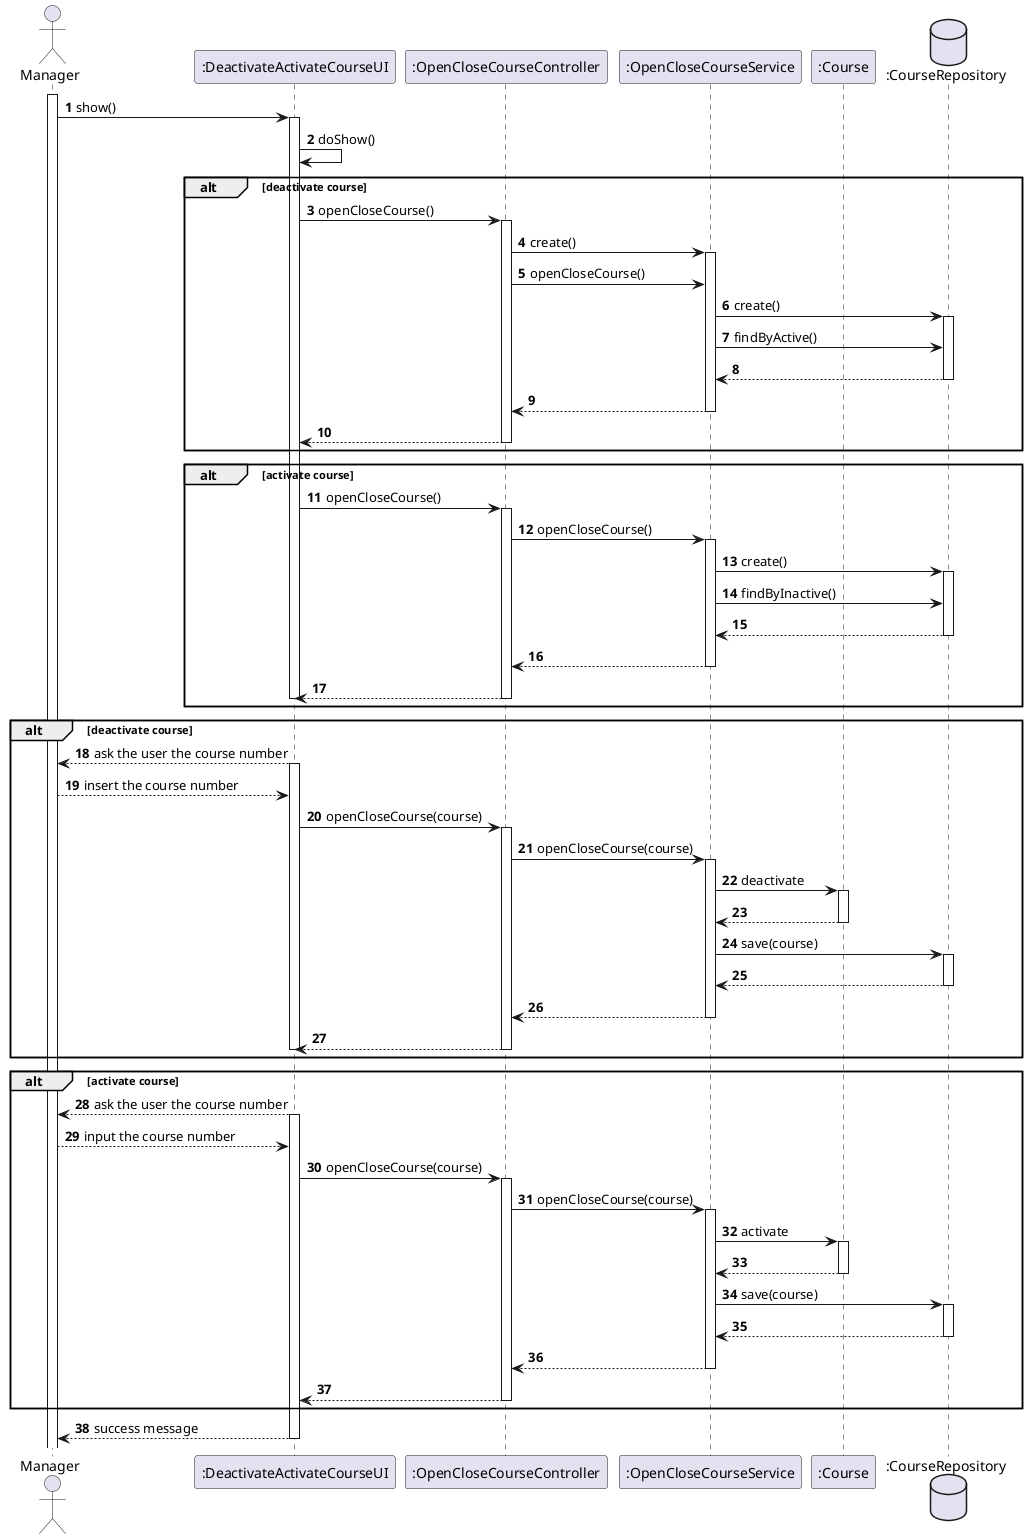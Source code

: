 @startuml
autonumber
'hide footbox
actor "Manager" as manager

participant ":DeactivateActivateCourseUI" as ui
participant ":OpenCloseCourseController" as ctrl
participant ":OpenCloseCourseService" as srvc
participant ":Course" as course
database ":CourseRepository" as cs
activate manager


manager -> ui: show()
activate ui
ui -> ui: doShow()





alt deactivate course
ui -> ctrl : openCloseCourse()
activate ctrl

ctrl -> srvc: create()
activate srvc

ctrl -> srvc: openCloseCourse()

srvc -> cs: create()
activate cs

srvc -> cs: findByActive()
cs --> srvc:
deactivate cs
srvc --> ctrl:
deactivate srvc
ctrl --> ui:
deactivate ctrl
end
alt activate course
ui -> ctrl: openCloseCourse()
activate ctrl

ctrl -> srvc: openCloseCourse()
activate srvc
srvc -> cs: create()
activate cs
srvc -> cs : findByInactive()

cs --> srvc:
deactivate cs
srvc --> ctrl:
deactivate srvc
ctrl --> ui
deactivate ctrl
deactivate ui
end

alt deactivate course
ui --> manager: ask the user the course number
activate ui
manager --> ui: insert the course number
ui -> ctrl: openCloseCourse(course)
activate ctrl
ctrl -> srvc: openCloseCourse(course)
activate srvc
srvc -> course: deactivate
activate course
course --> srvc:
deactivate course
srvc -> cs: save(course)

activate cs
cs --> srvc:

deactivate cs
srvc --> ctrl:
deactivate srvc

ctrl --> ui:
deactivate ctrl
deactivate ui
end
alt activate course

ui --> manager: ask the user the course number
activate ui
manager --> ui: input the course number

ui -> ctrl: openCloseCourse(course)
activate ctrl
ctrl -> srvc: openCloseCourse(course)
activate srvc
srvc -> course: activate
activate course
course --> srvc:
deactivate course
srvc -> cs: save(course)
activate cs
cs --> srvc:
deactivate cs
srvc --> ctrl:
deactivate srvc
ctrl --> ui:
deactivate ctrl
end
ui --> manager: success message
deactivate ui
@enduml